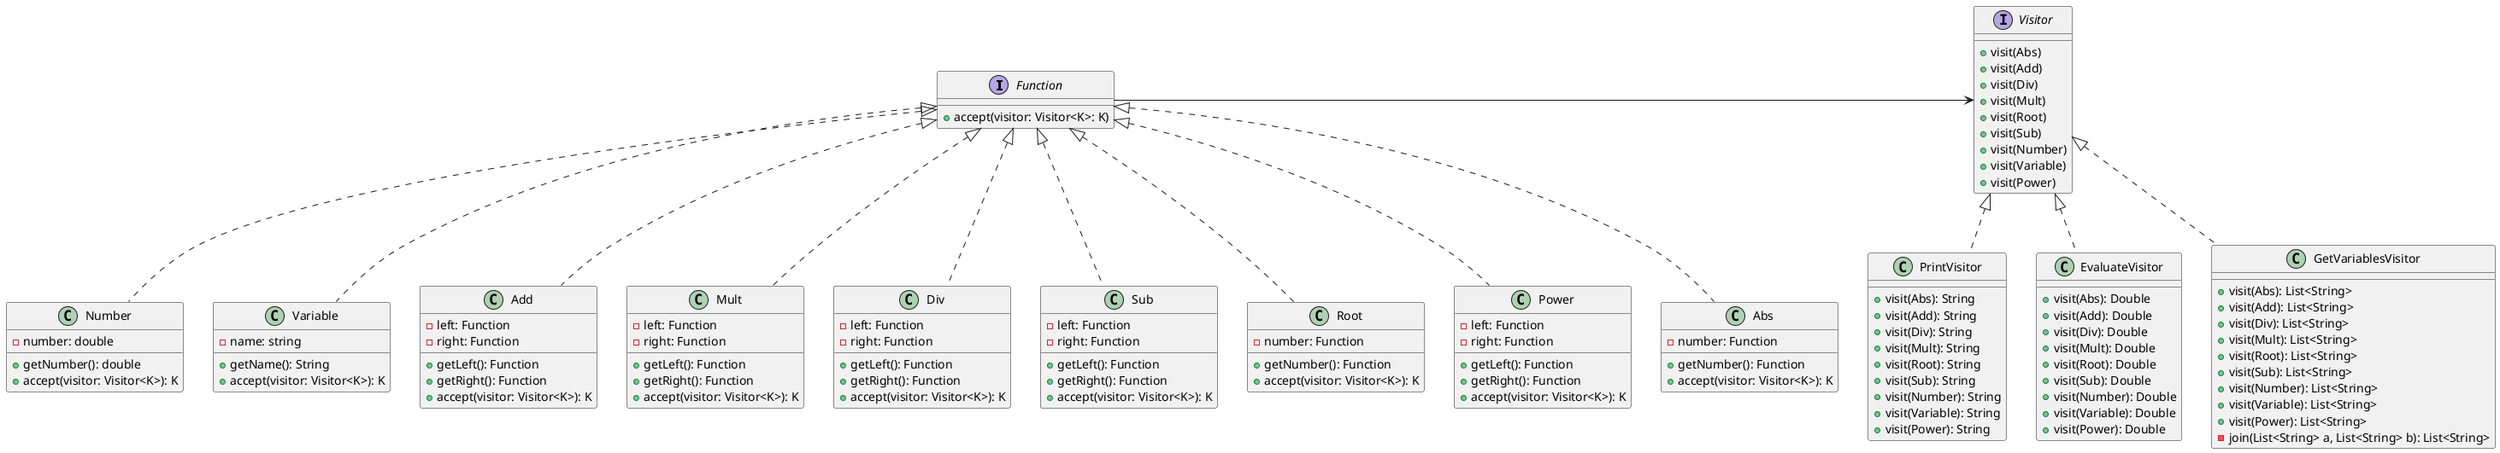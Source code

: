 @startuml

interface Function {
    + accept(visitor: Visitor<K>: K)
}

class Number implements Function{
    -number: double
    + getNumber(): double
    + accept(visitor: Visitor<K>): K
}
class Variable implements Function{
    - name: string
    + getName(): String
    + accept(visitor: Visitor<K>): K
}
class Add implements Function{
    -left: Function
    -right: Function
    + getLeft(): Function
    + getRight(): Function
    + accept(visitor: Visitor<K>): K
}
class Mult implements Function{
    -left: Function
        -right: Function
        + getLeft(): Function
        + getRight(): Function
        + accept(visitor: Visitor<K>): K
}
class Div implements Function{
    -left: Function
        -right: Function
        + getLeft(): Function
        + getRight(): Function
        + accept(visitor: Visitor<K>): K
}
class Sub implements Function{
    -left: Function
        -right: Function
        + getLeft(): Function
        + getRight(): Function
        + accept(visitor: Visitor<K>): K
}

class Root implements Function{
    -number: Function
    + getNumber(): Function
    + accept(visitor: Visitor<K>): K
}
class Power implements Function{
    -left: Function
        -right: Function
        + getLeft(): Function
        + getRight(): Function
        + accept(visitor: Visitor<K>): K
}
class Abs implements Function{
    -number: Function
    + getNumber(): Function
    + accept(visitor: Visitor<K>): K
}

interface Visitor{
    + visit(Abs)
    + visit(Add)
    + visit(Div)
    + visit(Mult)
    + visit(Root)
    + visit(Sub)
    + visit(Number)
    + visit(Variable)
    + visit(Power)
}

Function -> Visitor

class PrintVisitor implements Visitor{
    + visit(Abs): String
    + visit(Add): String
    + visit(Div): String
    + visit(Mult): String
    + visit(Root): String
    + visit(Sub): String
    + visit(Number): String
    + visit(Variable): String
    + visit(Power): String
}

class EvaluateVisitor implements Visitor{
    + visit(Abs): Double
    + visit(Add): Double
    + visit(Div): Double
    + visit(Mult): Double
    + visit(Root): Double
    + visit(Sub): Double
    + visit(Number): Double
    + visit(Variable): Double
    + visit(Power): Double
}

class GetVariablesVisitor implements Visitor{
    + visit(Abs): List<String>
    + visit(Add): List<String>
    + visit(Div): List<String>
    + visit(Mult): List<String>
    + visit(Root): List<String>
    + visit(Sub): List<String>
    + visit(Number): List<String>
    + visit(Variable): List<String>
    + visit(Power): List<String>
    - join(List<String> a, List<String> b): List<String>
}

@enduml